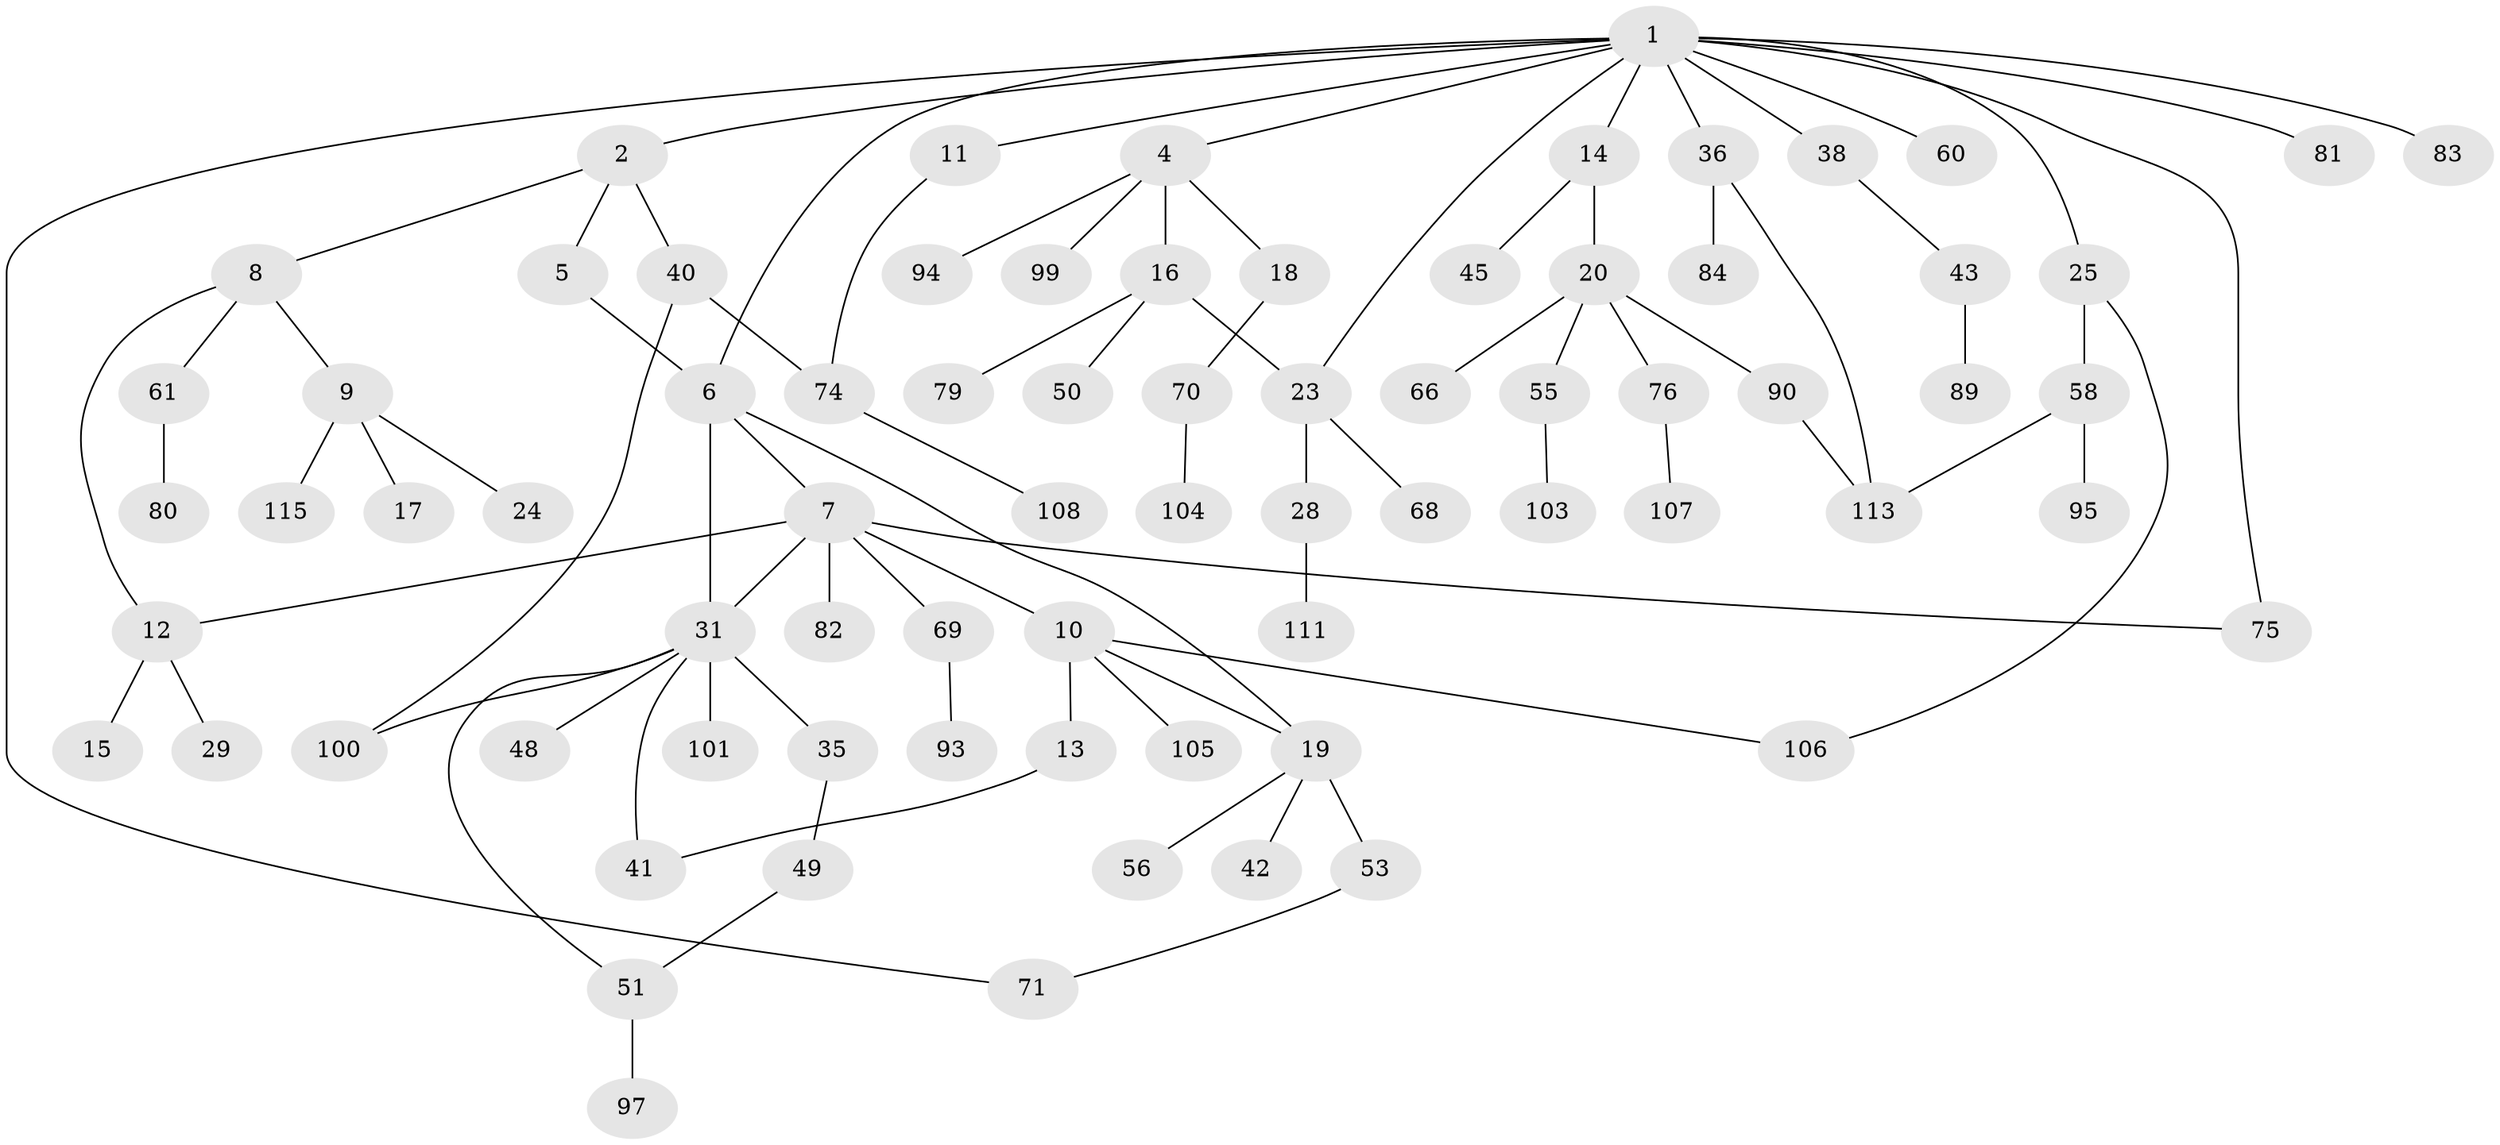// original degree distribution, {9: 0.008547008547008548, 5: 0.03418803418803419, 7: 0.008547008547008548, 2: 0.2564102564102564, 4: 0.1111111111111111, 6: 0.017094017094017096, 3: 0.15384615384615385, 1: 0.41025641025641024}
// Generated by graph-tools (version 1.1) at 2025/10/02/27/25 16:10:51]
// undirected, 75 vertices, 88 edges
graph export_dot {
graph [start="1"]
  node [color=gray90,style=filled];
  1 [super="+3"];
  2 [super="+65"];
  4 [super="+47"];
  5;
  6 [super="+67"];
  7 [super="+27"];
  8 [super="+21"];
  9 [super="+26"];
  10 [super="+117"];
  11 [super="+110"];
  12 [super="+37"];
  13 [super="+44"];
  14 [super="+30"];
  15;
  16 [super="+73"];
  17;
  18 [super="+22"];
  19 [super="+32"];
  20 [super="+72"];
  23 [super="+39"];
  24 [super="+46"];
  25 [super="+34"];
  28 [super="+57"];
  29 [super="+86"];
  31 [super="+33"];
  35 [super="+63"];
  36 [super="+54"];
  38 [super="+59"];
  40 [super="+62"];
  41;
  42 [super="+91"];
  43 [super="+64"];
  45 [super="+92"];
  48 [super="+102"];
  49 [super="+96"];
  50;
  51 [super="+52"];
  53 [super="+77"];
  55 [super="+88"];
  56;
  58 [super="+109"];
  60;
  61;
  66;
  68;
  69;
  70;
  71;
  74 [super="+78"];
  75;
  76 [super="+87"];
  79;
  80 [super="+85"];
  81;
  82;
  83;
  84 [super="+112"];
  89;
  90;
  93;
  94;
  95 [super="+98"];
  97;
  99;
  100;
  101;
  103;
  104;
  105;
  106 [super="+116"];
  107;
  108;
  111;
  113 [super="+114"];
  115;
  1 -- 2;
  1 -- 14;
  1 -- 23;
  1 -- 25;
  1 -- 36;
  1 -- 38;
  1 -- 60;
  1 -- 83;
  1 -- 81;
  1 -- 4;
  1 -- 71;
  1 -- 11;
  1 -- 75;
  1 -- 6;
  2 -- 5;
  2 -- 8;
  2 -- 40;
  4 -- 16;
  4 -- 18;
  4 -- 99;
  4 -- 94;
  5 -- 6;
  6 -- 7;
  6 -- 31;
  6 -- 19;
  7 -- 10;
  7 -- 69;
  7 -- 75;
  7 -- 82;
  7 -- 31;
  7 -- 12;
  8 -- 9;
  8 -- 12;
  8 -- 61;
  9 -- 17;
  9 -- 24;
  9 -- 115;
  10 -- 13;
  10 -- 19;
  10 -- 105;
  10 -- 106;
  11 -- 74;
  12 -- 15;
  12 -- 29;
  13 -- 41;
  14 -- 20;
  14 -- 45;
  16 -- 50;
  16 -- 79;
  16 -- 23;
  18 -- 70;
  19 -- 42;
  19 -- 56;
  19 -- 53;
  20 -- 55;
  20 -- 66;
  20 -- 90;
  20 -- 76;
  23 -- 28;
  23 -- 68;
  25 -- 58;
  25 -- 106;
  28 -- 111;
  31 -- 100;
  31 -- 41;
  31 -- 48;
  31 -- 51;
  31 -- 35;
  31 -- 101;
  35 -- 49;
  36 -- 84;
  36 -- 113;
  38 -- 43;
  40 -- 74;
  40 -- 100;
  43 -- 89;
  49 -- 51;
  51 -- 97;
  53 -- 71;
  55 -- 103;
  58 -- 95;
  58 -- 113;
  61 -- 80 [weight=2];
  69 -- 93;
  70 -- 104;
  74 -- 108;
  76 -- 107;
  90 -- 113;
}
